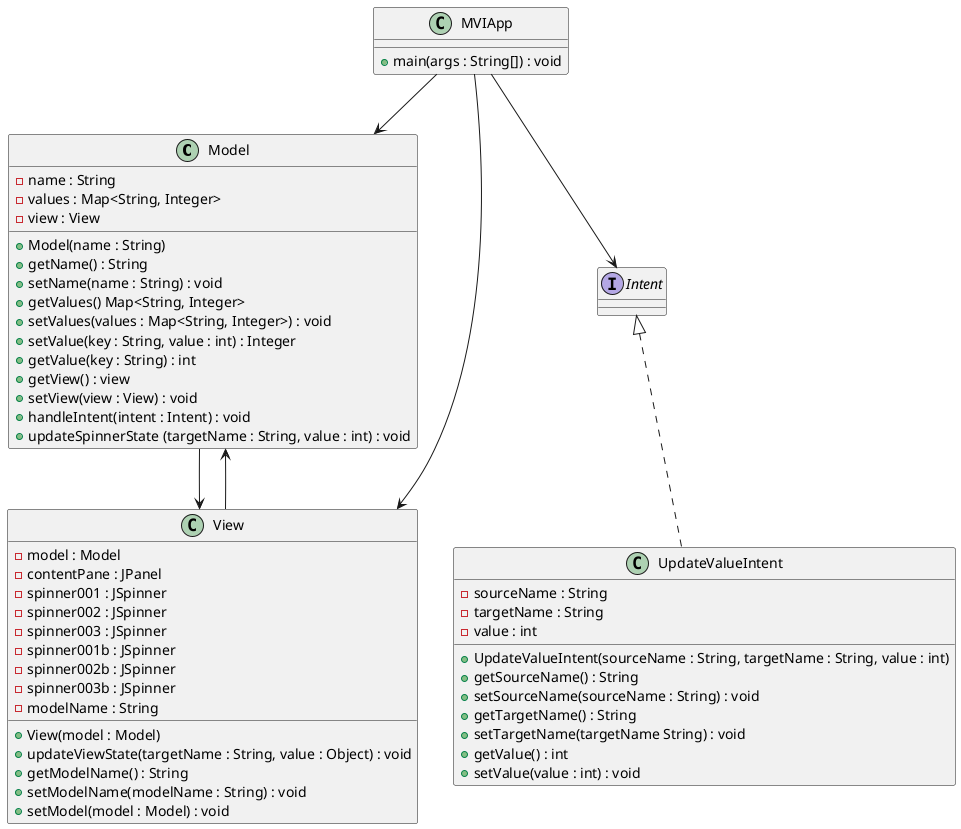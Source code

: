 @startuml classdiagram


class Model {
    -name : String
    -values : Map<String, Integer>
    -view : View
    +Model(name : String)
    +getName() : String
    +setName(name : String) : void
    +getValues() Map<String, Integer>
    +setValues(values : Map<String, Integer>) : void
    +setValue(key : String, value : int) : Integer
    +getValue(key : String) : int
    +getView() : view
    +setView(view : View) : void
    +handleIntent(intent : Intent) : void
    +updateSpinnerState (targetName : String, value : int) : void
}

interface Intent {
}


class UpdateValueIntent implements Intent {
    -sourceName : String
    -targetName : String
    -value : int
    +UpdateValueIntent(sourceName : String, targetName : String, value : int)
    +getSourceName() : String
    +setSourceName(sourceName : String) : void
    +getTargetName() : String
    +setTargetName(targetName String) : void
    +getValue() : int
    +setValue(value : int) : void
    
}
class View {
    -model : Model
    -contentPane : JPanel
    -spinner001 : JSpinner
    -spinner002 : JSpinner
    -spinner003 : JSpinner
    -spinner001b : JSpinner
    -spinner002b : JSpinner
    -spinner003b : JSpinner
    -modelName : String
    +View(model : Model)
    +updateViewState(targetName : String, value : Object) : void
    +getModelName() : String
    +setModelName(modelName : String) : void
    +setModel(model : Model) : void
}

Class MVIApp {
    +main(args : String[]) : void
}

MVIApp --> Model
MVIApp --> View
MVIApp --> Intent
View --> Model
Model --> View


@enduml
